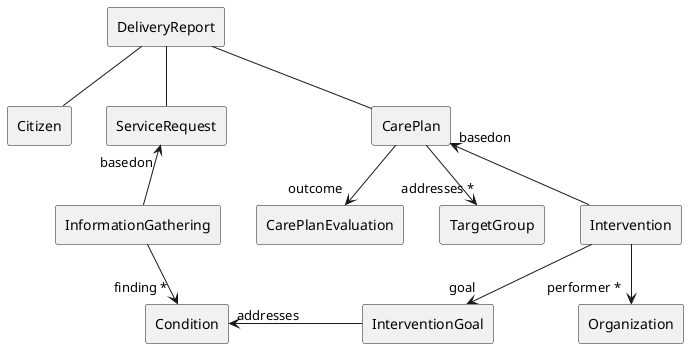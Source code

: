 @startuml DeliveryReport

rectangle "DeliveryReport" as report

rectangle "Citizen" as citizen
rectangle "ServiceRequest" as request
rectangle "CarePlan" as careplan

rectangle "InformationGathering" as information
rectangle "CarePlanEvaluation" as careplanevaluation
rectangle "TargetGroup" as targetgroup
rectangle "Intervention" as intervention

rectangle "Condition" as condition
rectangle "InterventionGoal" as goal
rectangle "Organization" as organization

report -- citizen
report -- request
report -- careplan

request "basedon"<-- information
' careplan -->"goal *" goal
careplan -->"outcome" careplanevaluation
careplan -->"addresses *" targetgroup
careplan "basedon"<-- intervention

information -->"finding *" condition
condition "addresses"<- goal

intervention -->"performer *" organization

intervention -->"goal" goal

@enduml